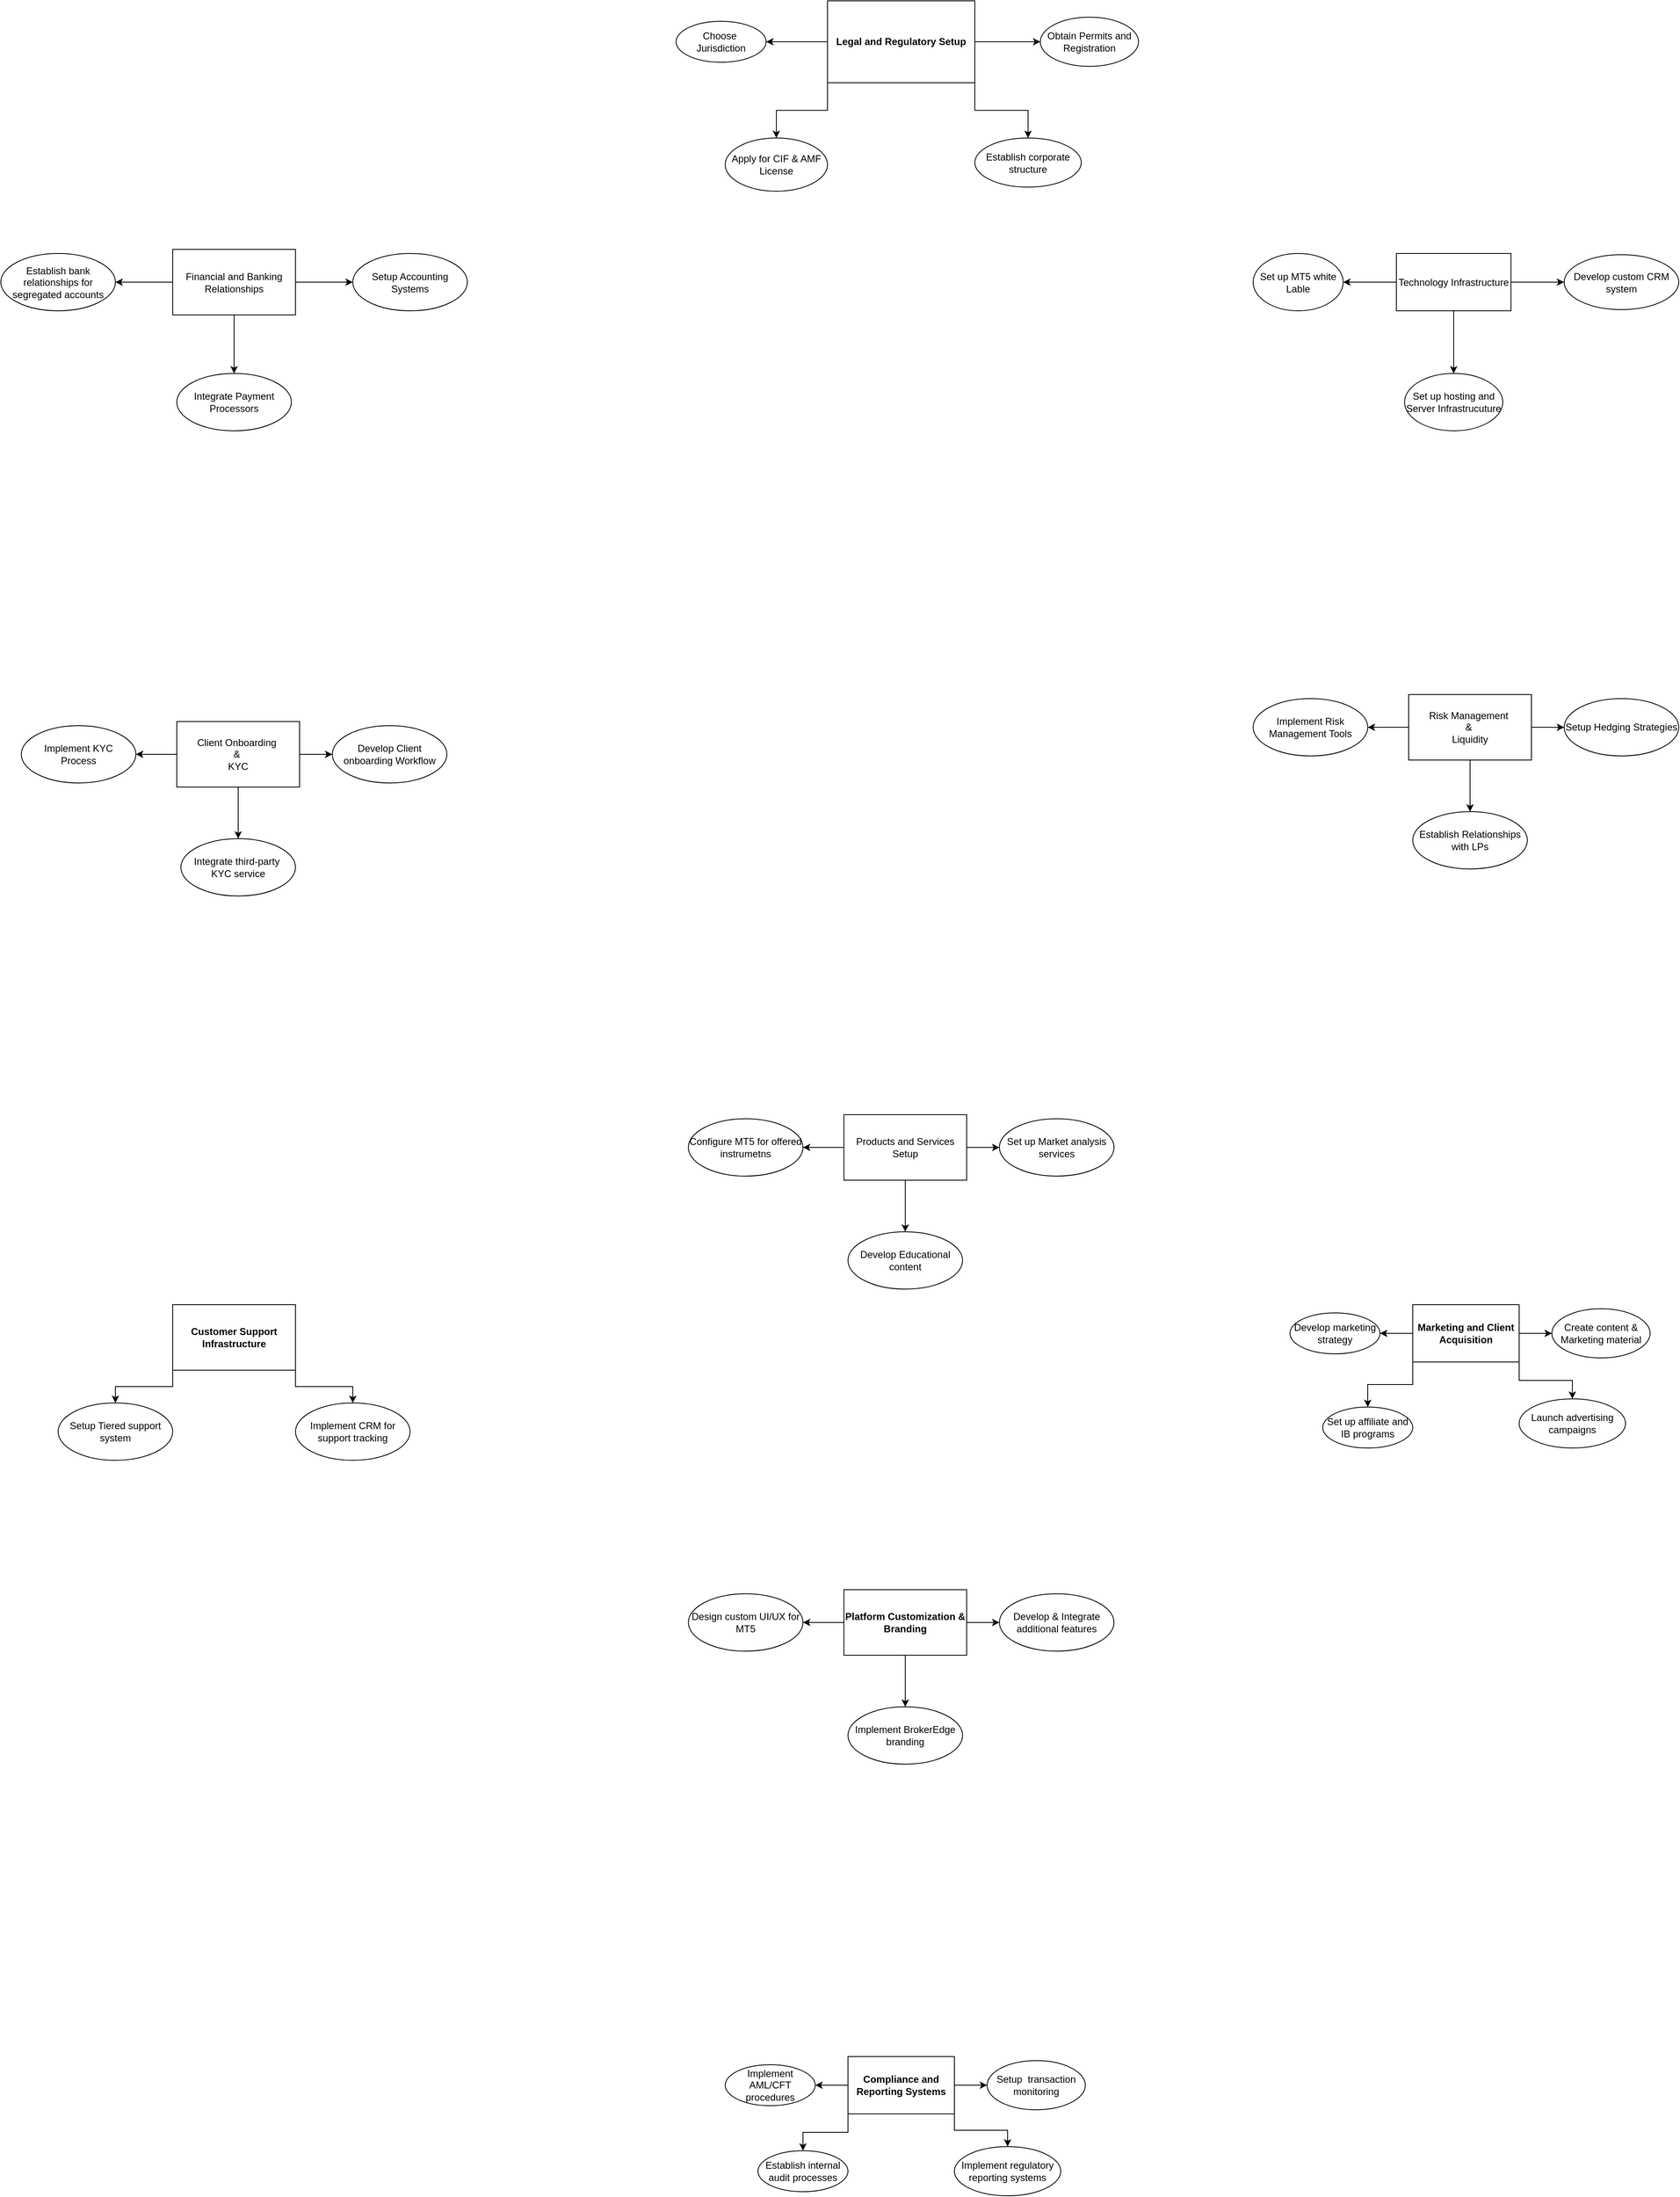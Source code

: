 <mxfile version="24.7.6">
  <diagram name="Page-1" id="wzCmmnvdqcrXQAJPHqvH">
    <mxGraphModel dx="3583" dy="1364" grid="1" gridSize="10" guides="1" tooltips="1" connect="1" arrows="1" fold="1" page="1" pageScale="1" pageWidth="1169" pageHeight="826" math="0" shadow="0">
      <root>
        <mxCell id="0" />
        <mxCell id="1" parent="0" />
        <mxCell id="dv5BNFTT0S066JH7WybJ-21" style="edgeStyle=orthogonalEdgeStyle;rounded=0;orthogonalLoop=1;jettySize=auto;html=1;entryX=1;entryY=0.5;entryDx=0;entryDy=0;" edge="1" parent="1" source="dv5BNFTT0S066JH7WybJ-6" target="dv5BNFTT0S066JH7WybJ-18">
          <mxGeometry relative="1" as="geometry" />
        </mxCell>
        <mxCell id="dv5BNFTT0S066JH7WybJ-68" style="edgeStyle=orthogonalEdgeStyle;rounded=0;orthogonalLoop=1;jettySize=auto;html=1;entryX=0;entryY=0.5;entryDx=0;entryDy=0;" edge="1" parent="1" source="dv5BNFTT0S066JH7WybJ-6" target="dv5BNFTT0S066JH7WybJ-16">
          <mxGeometry relative="1" as="geometry" />
        </mxCell>
        <mxCell id="dv5BNFTT0S066JH7WybJ-110" style="edgeStyle=orthogonalEdgeStyle;rounded=0;orthogonalLoop=1;jettySize=auto;html=1;exitX=1;exitY=1;exitDx=0;exitDy=0;entryX=0.5;entryY=0;entryDx=0;entryDy=0;" edge="1" parent="1" source="dv5BNFTT0S066JH7WybJ-6" target="dv5BNFTT0S066JH7WybJ-19">
          <mxGeometry relative="1" as="geometry" />
        </mxCell>
        <mxCell id="dv5BNFTT0S066JH7WybJ-111" style="edgeStyle=orthogonalEdgeStyle;rounded=0;orthogonalLoop=1;jettySize=auto;html=1;exitX=0;exitY=1;exitDx=0;exitDy=0;entryX=0.5;entryY=0;entryDx=0;entryDy=0;" edge="1" parent="1" source="dv5BNFTT0S066JH7WybJ-6" target="dv5BNFTT0S066JH7WybJ-14">
          <mxGeometry relative="1" as="geometry" />
        </mxCell>
        <mxCell id="dv5BNFTT0S066JH7WybJ-6" value="&lt;b&gt;Legal and Regulatory Setup&lt;/b&gt;" style="rounded=0;whiteSpace=wrap;html=1;" vertex="1" parent="1">
          <mxGeometry x="-90" y="60" width="180" height="100" as="geometry" />
        </mxCell>
        <mxCell id="dv5BNFTT0S066JH7WybJ-14" value="&lt;div&gt;Apply for CIF &amp;amp; AMF License&lt;/div&gt;" style="ellipse;whiteSpace=wrap;html=1;" vertex="1" parent="1">
          <mxGeometry x="-215" y="227.5" width="125" height="65" as="geometry" />
        </mxCell>
        <mxCell id="dv5BNFTT0S066JH7WybJ-16" value="&lt;div&gt;Obtain Permits and Registration&lt;/div&gt;" style="ellipse;whiteSpace=wrap;html=1;" vertex="1" parent="1">
          <mxGeometry x="170" y="80" width="120" height="60" as="geometry" />
        </mxCell>
        <mxCell id="dv5BNFTT0S066JH7WybJ-18" value="&lt;div&gt;Choose&amp;nbsp;&lt;/div&gt;&lt;div&gt;Jurisdiction&lt;/div&gt;" style="ellipse;whiteSpace=wrap;html=1;" vertex="1" parent="1">
          <mxGeometry x="-275" y="85" width="110" height="50" as="geometry" />
        </mxCell>
        <mxCell id="dv5BNFTT0S066JH7WybJ-19" value="&lt;div&gt;Establish corporate structure&lt;/div&gt;" style="ellipse;whiteSpace=wrap;html=1;" vertex="1" parent="1">
          <mxGeometry x="90" y="227.5" width="130" height="60" as="geometry" />
        </mxCell>
        <mxCell id="dv5BNFTT0S066JH7WybJ-107" style="edgeStyle=orthogonalEdgeStyle;rounded=0;orthogonalLoop=1;jettySize=auto;html=1;exitX=0;exitY=0.5;exitDx=0;exitDy=0;entryX=1;entryY=0.5;entryDx=0;entryDy=0;" edge="1" parent="1" source="dv5BNFTT0S066JH7WybJ-20" target="dv5BNFTT0S066JH7WybJ-26">
          <mxGeometry relative="1" as="geometry" />
        </mxCell>
        <mxCell id="dv5BNFTT0S066JH7WybJ-108" style="edgeStyle=orthogonalEdgeStyle;rounded=0;orthogonalLoop=1;jettySize=auto;html=1;exitX=1;exitY=0.5;exitDx=0;exitDy=0;entryX=0;entryY=0.5;entryDx=0;entryDy=0;" edge="1" parent="1" source="dv5BNFTT0S066JH7WybJ-20" target="dv5BNFTT0S066JH7WybJ-28">
          <mxGeometry relative="1" as="geometry" />
        </mxCell>
        <mxCell id="dv5BNFTT0S066JH7WybJ-109" style="edgeStyle=orthogonalEdgeStyle;rounded=0;orthogonalLoop=1;jettySize=auto;html=1;exitX=0.5;exitY=1;exitDx=0;exitDy=0;entryX=0.5;entryY=0;entryDx=0;entryDy=0;" edge="1" parent="1" source="dv5BNFTT0S066JH7WybJ-20" target="dv5BNFTT0S066JH7WybJ-27">
          <mxGeometry relative="1" as="geometry" />
        </mxCell>
        <mxCell id="dv5BNFTT0S066JH7WybJ-20" value="Technology Infrastructure" style="rounded=0;whiteSpace=wrap;html=1;" vertex="1" parent="1">
          <mxGeometry x="605" y="368.5" width="140" height="70" as="geometry" />
        </mxCell>
        <mxCell id="dv5BNFTT0S066JH7WybJ-26" value="Set up MT5 white Lable" style="ellipse;whiteSpace=wrap;html=1;" vertex="1" parent="1">
          <mxGeometry x="430" y="368.5" width="110" height="70" as="geometry" />
        </mxCell>
        <mxCell id="dv5BNFTT0S066JH7WybJ-27" value="Set up hosting and Server Infrastrucuture" style="ellipse;whiteSpace=wrap;html=1;" vertex="1" parent="1">
          <mxGeometry x="615" y="515" width="120" height="70" as="geometry" />
        </mxCell>
        <mxCell id="dv5BNFTT0S066JH7WybJ-28" value="Develop custom CRM system" style="ellipse;whiteSpace=wrap;html=1;" vertex="1" parent="1">
          <mxGeometry x="810" y="370" width="140" height="67" as="geometry" />
        </mxCell>
        <mxCell id="dv5BNFTT0S066JH7WybJ-50" style="edgeStyle=orthogonalEdgeStyle;rounded=0;orthogonalLoop=1;jettySize=auto;html=1;entryX=1;entryY=0.5;entryDx=0;entryDy=0;" edge="1" parent="1" source="dv5BNFTT0S066JH7WybJ-46" target="dv5BNFTT0S066JH7WybJ-47">
          <mxGeometry relative="1" as="geometry">
            <mxPoint x="-476" y="667" as="targetPoint" />
          </mxGeometry>
        </mxCell>
        <mxCell id="dv5BNFTT0S066JH7WybJ-51" style="edgeStyle=orthogonalEdgeStyle;rounded=0;orthogonalLoop=1;jettySize=auto;html=1;entryX=0.5;entryY=0;entryDx=0;entryDy=0;" edge="1" parent="1" source="dv5BNFTT0S066JH7WybJ-46" target="dv5BNFTT0S066JH7WybJ-48">
          <mxGeometry relative="1" as="geometry" />
        </mxCell>
        <mxCell id="dv5BNFTT0S066JH7WybJ-52" style="edgeStyle=orthogonalEdgeStyle;rounded=0;orthogonalLoop=1;jettySize=auto;html=1;entryX=0;entryY=0.5;entryDx=0;entryDy=0;" edge="1" parent="1" source="dv5BNFTT0S066JH7WybJ-46" target="dv5BNFTT0S066JH7WybJ-49">
          <mxGeometry relative="1" as="geometry" />
        </mxCell>
        <mxCell id="dv5BNFTT0S066JH7WybJ-46" value="Financial and Banking Relationships" style="rounded=0;whiteSpace=wrap;html=1;" vertex="1" parent="1">
          <mxGeometry x="-890" y="363.5" width="150" height="80" as="geometry" />
        </mxCell>
        <mxCell id="dv5BNFTT0S066JH7WybJ-47" value="Establish bank relationships for segregated accounts" style="ellipse;whiteSpace=wrap;html=1;" vertex="1" parent="1">
          <mxGeometry x="-1100" y="368.5" width="140" height="70" as="geometry" />
        </mxCell>
        <mxCell id="dv5BNFTT0S066JH7WybJ-48" value="Integrate Payment Processors" style="ellipse;whiteSpace=wrap;html=1;" vertex="1" parent="1">
          <mxGeometry x="-885" y="515" width="140" height="70" as="geometry" />
        </mxCell>
        <mxCell id="dv5BNFTT0S066JH7WybJ-49" value="Setup Accounting Systems" style="ellipse;whiteSpace=wrap;html=1;" vertex="1" parent="1">
          <mxGeometry x="-670" y="368.5" width="140" height="70" as="geometry" />
        </mxCell>
        <mxCell id="dv5BNFTT0S066JH7WybJ-60" style="edgeStyle=orthogonalEdgeStyle;rounded=0;orthogonalLoop=1;jettySize=auto;html=1;entryX=1;entryY=0.5;entryDx=0;entryDy=0;" edge="1" parent="1" source="dv5BNFTT0S066JH7WybJ-56" target="dv5BNFTT0S066JH7WybJ-57">
          <mxGeometry relative="1" as="geometry" />
        </mxCell>
        <mxCell id="dv5BNFTT0S066JH7WybJ-61" style="edgeStyle=orthogonalEdgeStyle;rounded=0;orthogonalLoop=1;jettySize=auto;html=1;entryX=0;entryY=0.5;entryDx=0;entryDy=0;" edge="1" parent="1" source="dv5BNFTT0S066JH7WybJ-56" target="dv5BNFTT0S066JH7WybJ-59">
          <mxGeometry relative="1" as="geometry" />
        </mxCell>
        <mxCell id="dv5BNFTT0S066JH7WybJ-62" style="edgeStyle=orthogonalEdgeStyle;rounded=0;orthogonalLoop=1;jettySize=auto;html=1;entryX=0.5;entryY=0;entryDx=0;entryDy=0;" edge="1" parent="1" source="dv5BNFTT0S066JH7WybJ-56" target="dv5BNFTT0S066JH7WybJ-58">
          <mxGeometry relative="1" as="geometry" />
        </mxCell>
        <mxCell id="dv5BNFTT0S066JH7WybJ-56" value="&lt;div&gt;Client Onboarding&amp;nbsp;&lt;/div&gt;&lt;div&gt;&amp;amp;&amp;nbsp;&lt;/div&gt;&lt;div&gt;KYC&lt;/div&gt;" style="rounded=0;whiteSpace=wrap;html=1;" vertex="1" parent="1">
          <mxGeometry x="-885" y="940" width="150" height="80" as="geometry" />
        </mxCell>
        <mxCell id="dv5BNFTT0S066JH7WybJ-57" value="&lt;div&gt;Implement KYC&lt;/div&gt;&lt;div&gt;Process&lt;br&gt;&lt;/div&gt;" style="ellipse;whiteSpace=wrap;html=1;" vertex="1" parent="1">
          <mxGeometry x="-1075" y="945" width="140" height="70" as="geometry" />
        </mxCell>
        <mxCell id="dv5BNFTT0S066JH7WybJ-58" value="&lt;div&gt;Integrate third-party&amp;nbsp;&lt;/div&gt;&lt;div&gt;KYC service&lt;/div&gt;" style="ellipse;whiteSpace=wrap;html=1;" vertex="1" parent="1">
          <mxGeometry x="-880" y="1083" width="140" height="70" as="geometry" />
        </mxCell>
        <mxCell id="dv5BNFTT0S066JH7WybJ-59" value="Develop Client onboarding Workflow" style="ellipse;whiteSpace=wrap;html=1;" vertex="1" parent="1">
          <mxGeometry x="-695" y="945" width="140" height="70" as="geometry" />
        </mxCell>
        <mxCell id="dv5BNFTT0S066JH7WybJ-79" style="edgeStyle=orthogonalEdgeStyle;rounded=0;orthogonalLoop=1;jettySize=auto;html=1;entryX=1;entryY=0.5;entryDx=0;entryDy=0;" edge="1" parent="1" source="dv5BNFTT0S066JH7WybJ-63" target="dv5BNFTT0S066JH7WybJ-64">
          <mxGeometry relative="1" as="geometry" />
        </mxCell>
        <mxCell id="dv5BNFTT0S066JH7WybJ-80" style="edgeStyle=orthogonalEdgeStyle;rounded=0;orthogonalLoop=1;jettySize=auto;html=1;entryX=0.5;entryY=0;entryDx=0;entryDy=0;" edge="1" parent="1" source="dv5BNFTT0S066JH7WybJ-63" target="dv5BNFTT0S066JH7WybJ-65">
          <mxGeometry relative="1" as="geometry" />
        </mxCell>
        <mxCell id="dv5BNFTT0S066JH7WybJ-81" style="edgeStyle=orthogonalEdgeStyle;rounded=0;orthogonalLoop=1;jettySize=auto;html=1;entryX=0;entryY=0.5;entryDx=0;entryDy=0;" edge="1" parent="1" source="dv5BNFTT0S066JH7WybJ-63" target="dv5BNFTT0S066JH7WybJ-66">
          <mxGeometry relative="1" as="geometry" />
        </mxCell>
        <mxCell id="dv5BNFTT0S066JH7WybJ-63" value="Products and Services Setup" style="rounded=0;whiteSpace=wrap;html=1;" vertex="1" parent="1">
          <mxGeometry x="-70" y="1420" width="150" height="80" as="geometry" />
        </mxCell>
        <mxCell id="dv5BNFTT0S066JH7WybJ-64" value="Configure MT5 for offered instrumetns" style="ellipse;whiteSpace=wrap;html=1;" vertex="1" parent="1">
          <mxGeometry x="-260" y="1425" width="140" height="70" as="geometry" />
        </mxCell>
        <mxCell id="dv5BNFTT0S066JH7WybJ-65" value="Develop Educational content" style="ellipse;whiteSpace=wrap;html=1;" vertex="1" parent="1">
          <mxGeometry x="-65" y="1563" width="140" height="70" as="geometry" />
        </mxCell>
        <mxCell id="dv5BNFTT0S066JH7WybJ-66" value="&lt;div&gt;Set up Market analysis services&lt;/div&gt;" style="ellipse;whiteSpace=wrap;html=1;" vertex="1" parent="1">
          <mxGeometry x="120" y="1425" width="140" height="70" as="geometry" />
        </mxCell>
        <mxCell id="dv5BNFTT0S066JH7WybJ-75" style="edgeStyle=orthogonalEdgeStyle;rounded=0;orthogonalLoop=1;jettySize=auto;html=1;entryX=1;entryY=0.5;entryDx=0;entryDy=0;" edge="1" parent="1" source="dv5BNFTT0S066JH7WybJ-70" target="dv5BNFTT0S066JH7WybJ-71">
          <mxGeometry relative="1" as="geometry" />
        </mxCell>
        <mxCell id="dv5BNFTT0S066JH7WybJ-76" style="edgeStyle=orthogonalEdgeStyle;rounded=0;orthogonalLoop=1;jettySize=auto;html=1;exitX=0;exitY=1;exitDx=0;exitDy=0;entryX=0.5;entryY=0;entryDx=0;entryDy=0;" edge="1" parent="1" source="dv5BNFTT0S066JH7WybJ-70" target="dv5BNFTT0S066JH7WybJ-73">
          <mxGeometry relative="1" as="geometry" />
        </mxCell>
        <mxCell id="dv5BNFTT0S066JH7WybJ-77" style="edgeStyle=orthogonalEdgeStyle;rounded=0;orthogonalLoop=1;jettySize=auto;html=1;exitX=1;exitY=1;exitDx=0;exitDy=0;entryX=0.5;entryY=0;entryDx=0;entryDy=0;" edge="1" parent="1" source="dv5BNFTT0S066JH7WybJ-70" target="dv5BNFTT0S066JH7WybJ-74">
          <mxGeometry relative="1" as="geometry" />
        </mxCell>
        <mxCell id="dv5BNFTT0S066JH7WybJ-78" style="edgeStyle=orthogonalEdgeStyle;rounded=0;orthogonalLoop=1;jettySize=auto;html=1;entryX=0;entryY=0.5;entryDx=0;entryDy=0;" edge="1" parent="1" source="dv5BNFTT0S066JH7WybJ-70" target="dv5BNFTT0S066JH7WybJ-72">
          <mxGeometry relative="1" as="geometry" />
        </mxCell>
        <mxCell id="dv5BNFTT0S066JH7WybJ-70" value="&lt;b&gt;Marketing and Client Acquisition&lt;br&gt;&lt;/b&gt;" style="rounded=0;whiteSpace=wrap;html=1;" vertex="1" parent="1">
          <mxGeometry x="625" y="1652" width="130" height="70" as="geometry" />
        </mxCell>
        <mxCell id="dv5BNFTT0S066JH7WybJ-71" value="Develop marketing strategy" style="ellipse;whiteSpace=wrap;html=1;" vertex="1" parent="1">
          <mxGeometry x="475" y="1662" width="110" height="50" as="geometry" />
        </mxCell>
        <mxCell id="dv5BNFTT0S066JH7WybJ-72" value="Create content &amp;amp; Marketing material" style="ellipse;whiteSpace=wrap;html=1;" vertex="1" parent="1">
          <mxGeometry x="795" y="1657" width="120" height="60" as="geometry" />
        </mxCell>
        <mxCell id="dv5BNFTT0S066JH7WybJ-73" value="Set up affiliate and IB programs" style="ellipse;whiteSpace=wrap;html=1;" vertex="1" parent="1">
          <mxGeometry x="515" y="1777" width="110" height="50" as="geometry" />
        </mxCell>
        <mxCell id="dv5BNFTT0S066JH7WybJ-74" value="Launch advertising campaigns" style="ellipse;whiteSpace=wrap;html=1;" vertex="1" parent="1">
          <mxGeometry x="755" y="1767" width="130" height="60" as="geometry" />
        </mxCell>
        <mxCell id="dv5BNFTT0S066JH7WybJ-86" style="edgeStyle=orthogonalEdgeStyle;rounded=0;orthogonalLoop=1;jettySize=auto;html=1;exitX=0;exitY=1;exitDx=0;exitDy=0;entryX=0.5;entryY=0;entryDx=0;entryDy=0;" edge="1" parent="1" source="dv5BNFTT0S066JH7WybJ-82" target="dv5BNFTT0S066JH7WybJ-83">
          <mxGeometry relative="1" as="geometry" />
        </mxCell>
        <mxCell id="dv5BNFTT0S066JH7WybJ-87" style="edgeStyle=orthogonalEdgeStyle;rounded=0;orthogonalLoop=1;jettySize=auto;html=1;exitX=1;exitY=1;exitDx=0;exitDy=0;entryX=0.5;entryY=0;entryDx=0;entryDy=0;" edge="1" parent="1" source="dv5BNFTT0S066JH7WybJ-82" target="dv5BNFTT0S066JH7WybJ-84">
          <mxGeometry relative="1" as="geometry" />
        </mxCell>
        <mxCell id="dv5BNFTT0S066JH7WybJ-82" value="&lt;b&gt;Customer Support Infrastructure&lt;/b&gt;" style="rounded=0;whiteSpace=wrap;html=1;" vertex="1" parent="1">
          <mxGeometry x="-890" y="1652" width="150" height="80" as="geometry" />
        </mxCell>
        <mxCell id="dv5BNFTT0S066JH7WybJ-83" value="Setup Tiered support system" style="ellipse;whiteSpace=wrap;html=1;" vertex="1" parent="1">
          <mxGeometry x="-1030" y="1772" width="140" height="70" as="geometry" />
        </mxCell>
        <mxCell id="dv5BNFTT0S066JH7WybJ-84" value="Implement CRM for support tracking" style="ellipse;whiteSpace=wrap;html=1;" vertex="1" parent="1">
          <mxGeometry x="-740" y="1772" width="140" height="70" as="geometry" />
        </mxCell>
        <mxCell id="dv5BNFTT0S066JH7WybJ-93" style="edgeStyle=orthogonalEdgeStyle;rounded=0;orthogonalLoop=1;jettySize=auto;html=1;entryX=1;entryY=0.5;entryDx=0;entryDy=0;" edge="1" parent="1" source="dv5BNFTT0S066JH7WybJ-88" target="dv5BNFTT0S066JH7WybJ-89">
          <mxGeometry relative="1" as="geometry" />
        </mxCell>
        <mxCell id="dv5BNFTT0S066JH7WybJ-94" style="edgeStyle=orthogonalEdgeStyle;rounded=0;orthogonalLoop=1;jettySize=auto;html=1;exitX=0;exitY=1;exitDx=0;exitDy=0;entryX=0.5;entryY=0;entryDx=0;entryDy=0;" edge="1" parent="1" source="dv5BNFTT0S066JH7WybJ-88" target="dv5BNFTT0S066JH7WybJ-91">
          <mxGeometry relative="1" as="geometry" />
        </mxCell>
        <mxCell id="dv5BNFTT0S066JH7WybJ-95" style="edgeStyle=orthogonalEdgeStyle;rounded=0;orthogonalLoop=1;jettySize=auto;html=1;exitX=1;exitY=1;exitDx=0;exitDy=0;entryX=0.5;entryY=0;entryDx=0;entryDy=0;" edge="1" parent="1" source="dv5BNFTT0S066JH7WybJ-88" target="dv5BNFTT0S066JH7WybJ-92">
          <mxGeometry relative="1" as="geometry" />
        </mxCell>
        <mxCell id="dv5BNFTT0S066JH7WybJ-96" style="edgeStyle=orthogonalEdgeStyle;rounded=0;orthogonalLoop=1;jettySize=auto;html=1;entryX=0;entryY=0.5;entryDx=0;entryDy=0;" edge="1" parent="1" source="dv5BNFTT0S066JH7WybJ-88" target="dv5BNFTT0S066JH7WybJ-90">
          <mxGeometry relative="1" as="geometry" />
        </mxCell>
        <mxCell id="dv5BNFTT0S066JH7WybJ-88" value="&lt;b&gt;Compliance and Reporting Systems&lt;br&gt;&lt;/b&gt;" style="rounded=0;whiteSpace=wrap;html=1;" vertex="1" parent="1">
          <mxGeometry x="-65" y="2570" width="130" height="70" as="geometry" />
        </mxCell>
        <mxCell id="dv5BNFTT0S066JH7WybJ-89" value="&lt;div&gt;Implement AML/CFT&lt;/div&gt;&lt;div&gt;procedures&lt;br&gt;&lt;/div&gt;" style="ellipse;whiteSpace=wrap;html=1;" vertex="1" parent="1">
          <mxGeometry x="-215" y="2580" width="110" height="50" as="geometry" />
        </mxCell>
        <mxCell id="dv5BNFTT0S066JH7WybJ-90" value="Setup&amp;nbsp; transaction monitoring" style="ellipse;whiteSpace=wrap;html=1;" vertex="1" parent="1">
          <mxGeometry x="105" y="2575" width="120" height="60" as="geometry" />
        </mxCell>
        <mxCell id="dv5BNFTT0S066JH7WybJ-91" value="Establish internal audit processes" style="ellipse;whiteSpace=wrap;html=1;" vertex="1" parent="1">
          <mxGeometry x="-175" y="2685" width="110" height="50" as="geometry" />
        </mxCell>
        <mxCell id="dv5BNFTT0S066JH7WybJ-92" value="Implement regulatory reporting systems" style="ellipse;whiteSpace=wrap;html=1;" vertex="1" parent="1">
          <mxGeometry x="65" y="2680" width="130" height="60" as="geometry" />
        </mxCell>
        <mxCell id="dv5BNFTT0S066JH7WybJ-101" style="edgeStyle=orthogonalEdgeStyle;rounded=0;orthogonalLoop=1;jettySize=auto;html=1;entryX=1;entryY=0.5;entryDx=0;entryDy=0;" edge="1" parent="1" source="dv5BNFTT0S066JH7WybJ-97" target="dv5BNFTT0S066JH7WybJ-98">
          <mxGeometry relative="1" as="geometry" />
        </mxCell>
        <mxCell id="dv5BNFTT0S066JH7WybJ-102" style="edgeStyle=orthogonalEdgeStyle;rounded=0;orthogonalLoop=1;jettySize=auto;html=1;entryX=0.5;entryY=0;entryDx=0;entryDy=0;" edge="1" parent="1" source="dv5BNFTT0S066JH7WybJ-97" target="dv5BNFTT0S066JH7WybJ-99">
          <mxGeometry relative="1" as="geometry" />
        </mxCell>
        <mxCell id="dv5BNFTT0S066JH7WybJ-103" style="edgeStyle=orthogonalEdgeStyle;rounded=0;orthogonalLoop=1;jettySize=auto;html=1;entryX=0;entryY=0.5;entryDx=0;entryDy=0;" edge="1" parent="1" source="dv5BNFTT0S066JH7WybJ-97" target="dv5BNFTT0S066JH7WybJ-100">
          <mxGeometry relative="1" as="geometry" />
        </mxCell>
        <mxCell id="dv5BNFTT0S066JH7WybJ-97" value="&lt;b&gt;Platform Customization &amp;amp; Branding&lt;/b&gt;" style="rounded=0;whiteSpace=wrap;html=1;" vertex="1" parent="1">
          <mxGeometry x="-70" y="2000" width="150" height="80" as="geometry" />
        </mxCell>
        <mxCell id="dv5BNFTT0S066JH7WybJ-98" value="Design custom UI/UX for MT5" style="ellipse;whiteSpace=wrap;html=1;" vertex="1" parent="1">
          <mxGeometry x="-260" y="2005" width="140" height="70" as="geometry" />
        </mxCell>
        <mxCell id="dv5BNFTT0S066JH7WybJ-99" value="Implement BrokerEdge branding" style="ellipse;whiteSpace=wrap;html=1;" vertex="1" parent="1">
          <mxGeometry x="-65" y="2143" width="140" height="70" as="geometry" />
        </mxCell>
        <mxCell id="dv5BNFTT0S066JH7WybJ-100" value="Develop &amp;amp; Integrate additional features" style="ellipse;whiteSpace=wrap;html=1;" vertex="1" parent="1">
          <mxGeometry x="120" y="2005" width="140" height="70" as="geometry" />
        </mxCell>
        <mxCell id="dv5BNFTT0S066JH7WybJ-117" style="edgeStyle=orthogonalEdgeStyle;rounded=0;orthogonalLoop=1;jettySize=auto;html=1;entryX=1;entryY=0.5;entryDx=0;entryDy=0;" edge="1" parent="1" source="dv5BNFTT0S066JH7WybJ-113" target="dv5BNFTT0S066JH7WybJ-114">
          <mxGeometry relative="1" as="geometry" />
        </mxCell>
        <mxCell id="dv5BNFTT0S066JH7WybJ-118" style="edgeStyle=orthogonalEdgeStyle;rounded=0;orthogonalLoop=1;jettySize=auto;html=1;entryX=0.5;entryY=0;entryDx=0;entryDy=0;" edge="1" parent="1" source="dv5BNFTT0S066JH7WybJ-113" target="dv5BNFTT0S066JH7WybJ-115">
          <mxGeometry relative="1" as="geometry" />
        </mxCell>
        <mxCell id="dv5BNFTT0S066JH7WybJ-119" style="edgeStyle=orthogonalEdgeStyle;rounded=0;orthogonalLoop=1;jettySize=auto;html=1;entryX=0;entryY=0.5;entryDx=0;entryDy=0;" edge="1" parent="1" source="dv5BNFTT0S066JH7WybJ-113" target="dv5BNFTT0S066JH7WybJ-116">
          <mxGeometry relative="1" as="geometry" />
        </mxCell>
        <mxCell id="dv5BNFTT0S066JH7WybJ-113" value="&lt;div&gt;Risk Management&amp;nbsp;&lt;/div&gt;&lt;div&gt;&amp;amp;&amp;nbsp;&lt;/div&gt;&lt;div&gt;Liquidity&lt;/div&gt;" style="rounded=0;whiteSpace=wrap;html=1;" vertex="1" parent="1">
          <mxGeometry x="620" y="907" width="150" height="80" as="geometry" />
        </mxCell>
        <mxCell id="dv5BNFTT0S066JH7WybJ-114" value="Implement Risk Management Tools" style="ellipse;whiteSpace=wrap;html=1;" vertex="1" parent="1">
          <mxGeometry x="430" y="912" width="140" height="70" as="geometry" />
        </mxCell>
        <mxCell id="dv5BNFTT0S066JH7WybJ-115" value="Establish Relationships with LPs" style="ellipse;whiteSpace=wrap;html=1;" vertex="1" parent="1">
          <mxGeometry x="625" y="1050" width="140" height="70" as="geometry" />
        </mxCell>
        <mxCell id="dv5BNFTT0S066JH7WybJ-116" value="Setup Hedging Strategies" style="ellipse;whiteSpace=wrap;html=1;" vertex="1" parent="1">
          <mxGeometry x="810" y="912" width="140" height="70" as="geometry" />
        </mxCell>
      </root>
    </mxGraphModel>
  </diagram>
</mxfile>
